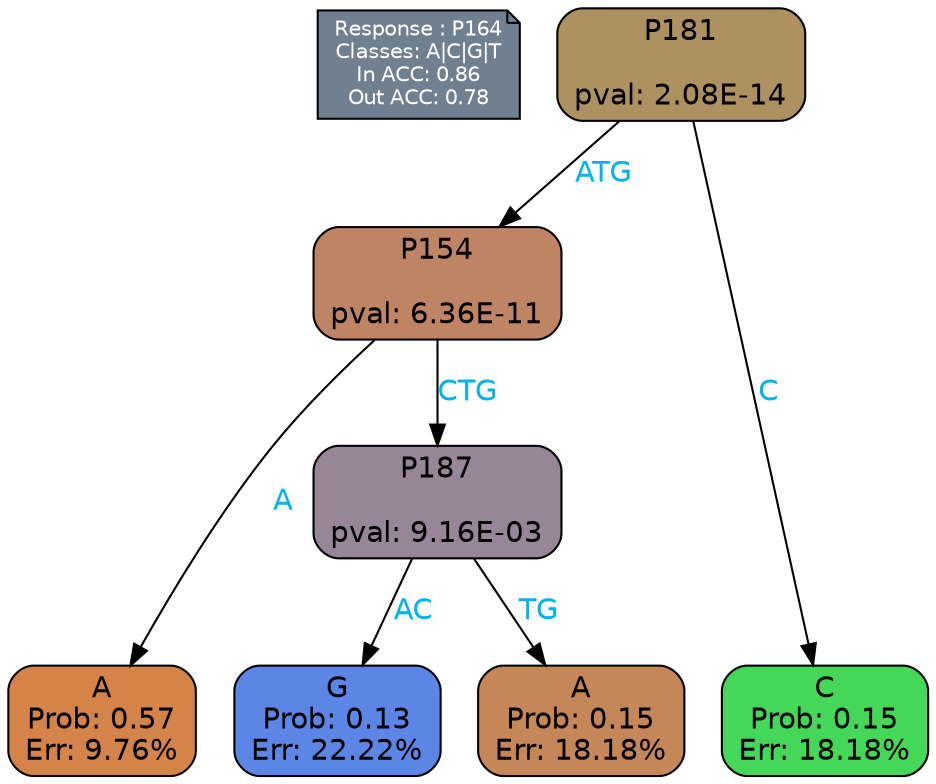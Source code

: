 digraph Tree {
node [shape=box, style="filled, rounded", color="black", fontname=helvetica] ;
graph [ranksep=equally, splines=polylines, bgcolor=transparent, dpi=600] ;
edge [fontname=helvetica] ;
LEGEND [label="Response : P164
Classes: A|C|G|T
In ACC: 0.86
Out ACC: 0.78
",shape=note,align=left,style=filled,fillcolor="slategray",fontcolor="white",fontsize=10];1 [label="P181

pval: 2.08E-14", fillcolor="#ad9161"] ;
2 [label="P154

pval: 6.36E-11", fillcolor="#bf8463"] ;
3 [label="A
Prob: 0.57
Err: 9.76%", fillcolor="#d48349"] ;
4 [label="P187

pval: 9.16E-03", fillcolor="#968697"] ;
5 [label="G
Prob: 0.13
Err: 22.22%", fillcolor="#5c86e5"] ;
6 [label="A
Prob: 0.15
Err: 18.18%", fillcolor="#c58658"] ;
7 [label="C
Prob: 0.15
Err: 18.18%", fillcolor="#44d758"] ;
1 -> 2 [label="ATG",fontcolor=deepskyblue2] ;
1 -> 7 [label="C",fontcolor=deepskyblue2] ;
2 -> 3 [label="A",fontcolor=deepskyblue2] ;
2 -> 4 [label="CTG",fontcolor=deepskyblue2] ;
4 -> 5 [label="AC",fontcolor=deepskyblue2] ;
4 -> 6 [label="TG",fontcolor=deepskyblue2] ;
{rank = same; 3;5;6;7;}{rank = same; LEGEND;1;}}